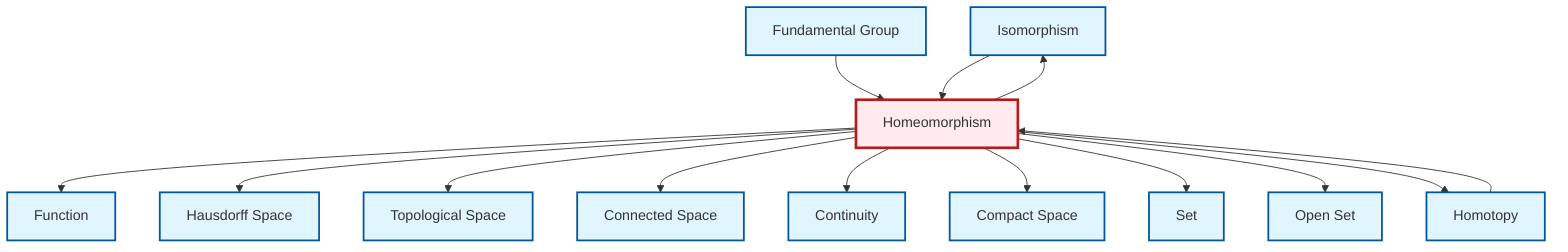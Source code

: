 graph TD
    classDef definition fill:#e1f5fe,stroke:#01579b,stroke-width:2px
    classDef theorem fill:#f3e5f5,stroke:#4a148c,stroke-width:2px
    classDef axiom fill:#fff3e0,stroke:#e65100,stroke-width:2px
    classDef example fill:#e8f5e9,stroke:#1b5e20,stroke-width:2px
    classDef current fill:#ffebee,stroke:#b71c1c,stroke-width:3px
    def-hausdorff["Hausdorff Space"]:::definition
    def-connected["Connected Space"]:::definition
    def-open-set["Open Set"]:::definition
    def-topological-space["Topological Space"]:::definition
    def-compact["Compact Space"]:::definition
    def-isomorphism["Isomorphism"]:::definition
    def-fundamental-group["Fundamental Group"]:::definition
    def-homeomorphism["Homeomorphism"]:::definition
    def-homotopy["Homotopy"]:::definition
    def-function["Function"]:::definition
    def-continuity["Continuity"]:::definition
    def-set["Set"]:::definition
    def-homeomorphism --> def-function
    def-homeomorphism --> def-hausdorff
    def-homeomorphism --> def-topological-space
    def-homeomorphism --> def-connected
    def-fundamental-group --> def-homeomorphism
    def-homeomorphism --> def-continuity
    def-homeomorphism --> def-isomorphism
    def-homotopy --> def-homeomorphism
    def-homeomorphism --> def-compact
    def-homeomorphism --> def-set
    def-homeomorphism --> def-open-set
    def-isomorphism --> def-homeomorphism
    def-homeomorphism --> def-homotopy
    class def-homeomorphism current